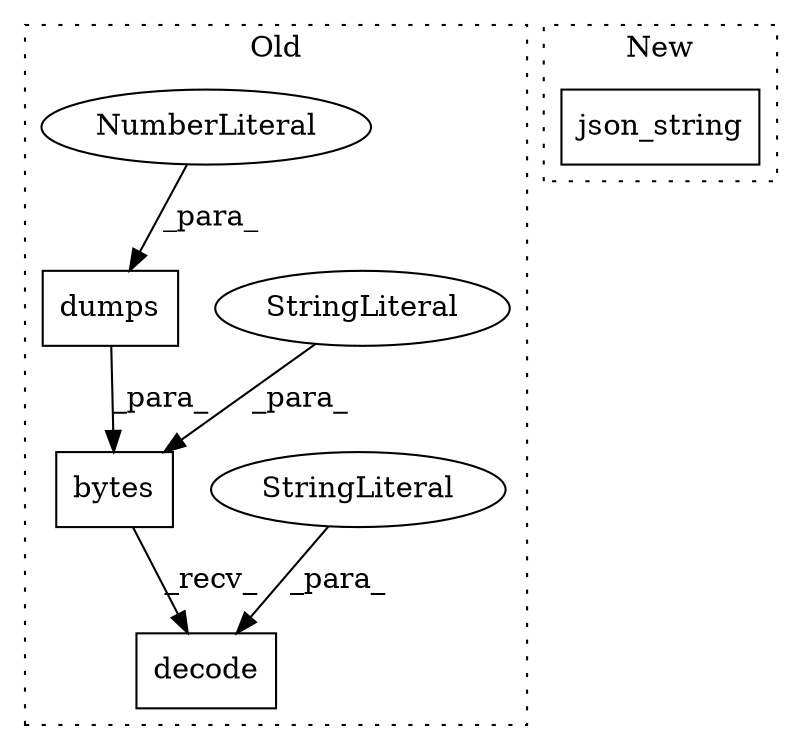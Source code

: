 digraph G {
subgraph cluster0 {
1 [label="decode" a="32" s="1252,1265" l="7,1" shape="box"];
3 [label="bytes" a="32" s="1228,1250" l="6,1" shape="box"];
4 [label="dumps" a="32" s="1191,1211" l="6,1" shape="box"];
5 [label="StringLiteral" a="45" s="1259" l="6" shape="ellipse"];
6 [label="StringLiteral" a="45" s="1244" l="6" shape="ellipse"];
7 [label="NumberLiteral" a="34" s="1210" l="1" shape="ellipse"];
label = "Old";
style="dotted";
}
subgraph cluster1 {
2 [label="json_string" a="32" s="1175,1194" l="12,1" shape="box"];
label = "New";
style="dotted";
}
3 -> 1 [label="_recv_"];
4 -> 3 [label="_para_"];
5 -> 1 [label="_para_"];
6 -> 3 [label="_para_"];
7 -> 4 [label="_para_"];
}